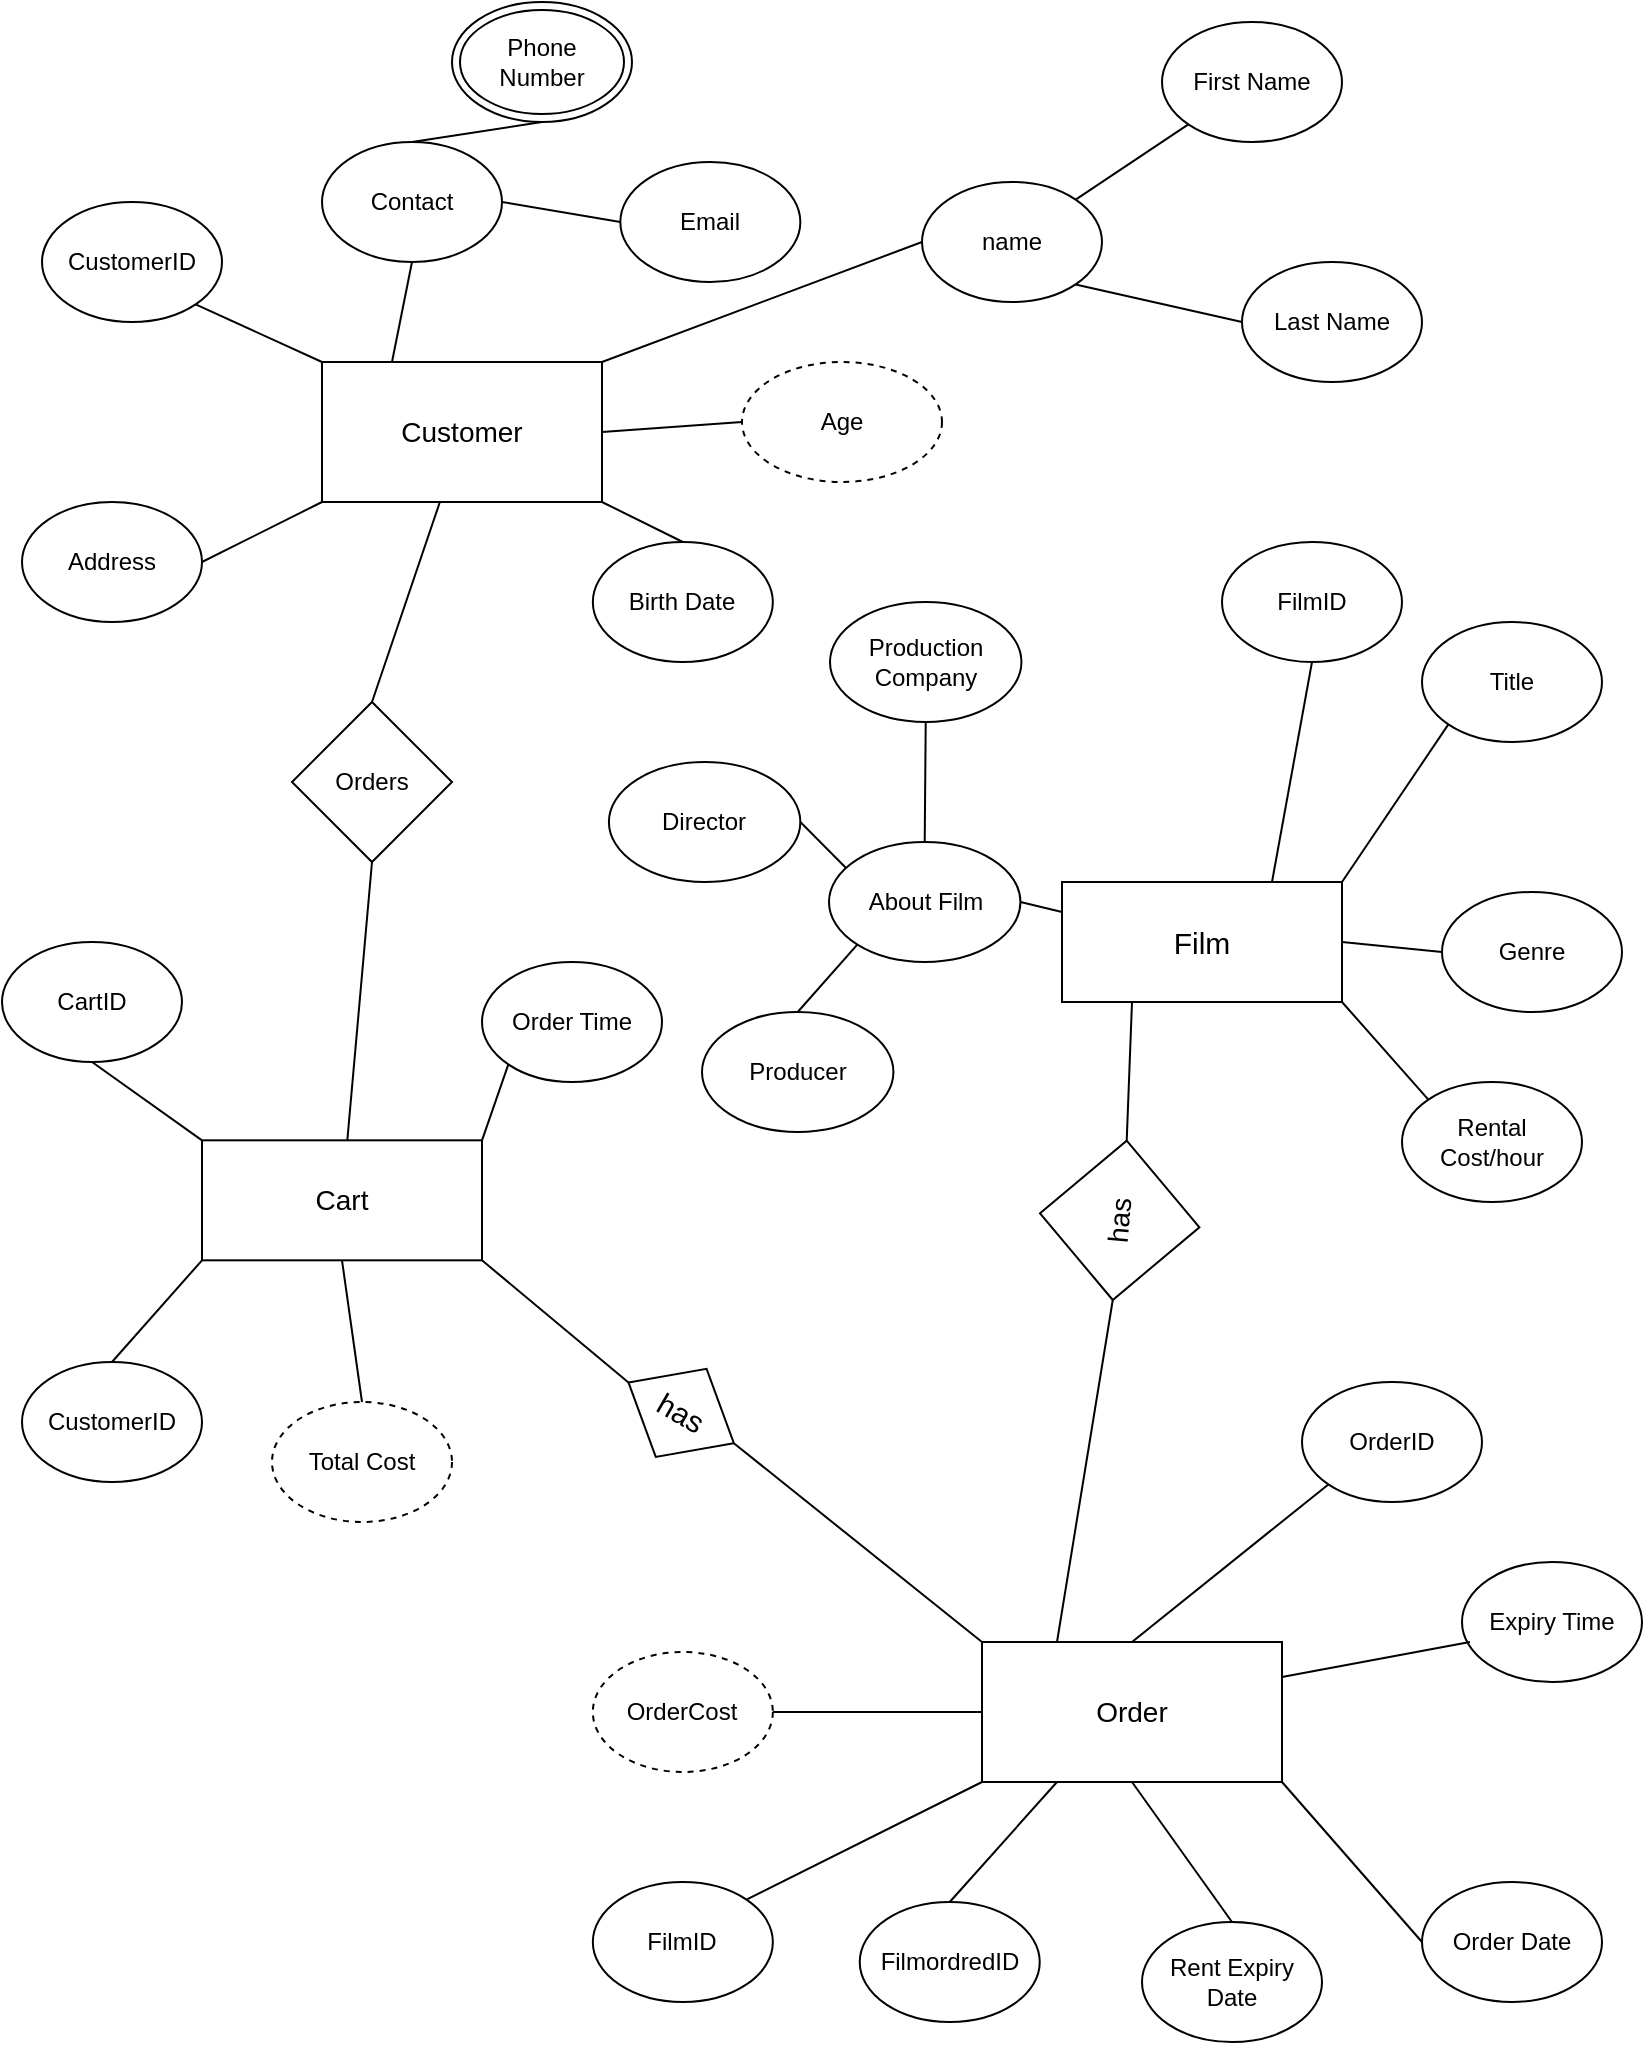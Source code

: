 <mxfile version="24.3.0" type="github">
  <diagram name="Page-1" id="vGDeRjqGXOJl4leBaBhJ">
    <mxGraphModel dx="1065" dy="473" grid="1" gridSize="10" guides="1" tooltips="1" connect="1" arrows="1" fold="1" page="1" pageScale="1" pageWidth="827" pageHeight="1169" math="0" shadow="0">
      <root>
        <mxCell id="0" />
        <mxCell id="1" parent="0" />
        <object label="&lt;font style=&quot;font-size: 14px;&quot;&gt;Customer&lt;/font&gt;" id="GZiK_Tk-cb5tHkqbghsa-1">
          <mxCell style="rounded=0;whiteSpace=wrap;html=1;direction=west;" parent="1" vertex="1">
            <mxGeometry x="160" y="290" width="140" height="70" as="geometry" />
          </mxCell>
        </object>
        <mxCell id="GZiK_Tk-cb5tHkqbghsa-2" value="Orders" style="rhombus;whiteSpace=wrap;html=1;" parent="1" vertex="1">
          <mxGeometry x="145" y="460" width="80" height="80" as="geometry" />
        </mxCell>
        <mxCell id="GZiK_Tk-cb5tHkqbghsa-3" value="Address" style="ellipse;whiteSpace=wrap;html=1;" parent="1" vertex="1">
          <mxGeometry x="10" y="360" width="90" height="60" as="geometry" />
        </mxCell>
        <mxCell id="GZiK_Tk-cb5tHkqbghsa-8" value="Age" style="ellipse;whiteSpace=wrap;html=1;align=center;dashed=1;" parent="1" vertex="1">
          <mxGeometry x="370" y="290" width="100" height="60" as="geometry" />
        </mxCell>
        <object label="&lt;font style=&quot;font-size: 15px;&quot;&gt;Film&lt;/font&gt;" id="gotA2SrYVA_luQLaHB4u-1">
          <mxCell style="rounded=0;whiteSpace=wrap;html=1;direction=west;" parent="1" vertex="1">
            <mxGeometry x="530" y="550" width="140" height="60" as="geometry" />
          </mxCell>
        </object>
        <object label="&lt;font style=&quot;font-size: 14px;&quot;&gt;Cart&lt;/font&gt;" id="gotA2SrYVA_luQLaHB4u-3">
          <mxCell style="rounded=0;whiteSpace=wrap;html=1;direction=west;" parent="1" vertex="1">
            <mxGeometry x="100" y="679.16" width="140" height="60" as="geometry" />
          </mxCell>
        </object>
        <mxCell id="gotA2SrYVA_luQLaHB4u-5" value="CustomerID" style="ellipse;whiteSpace=wrap;html=1;" parent="1" vertex="1">
          <mxGeometry x="20" y="210" width="90" height="60" as="geometry" />
        </mxCell>
        <mxCell id="gotA2SrYVA_luQLaHB4u-6" value="FilmID" style="ellipse;whiteSpace=wrap;html=1;" parent="1" vertex="1">
          <mxGeometry x="610" y="380" width="90" height="60" as="geometry" />
        </mxCell>
        <mxCell id="gotA2SrYVA_luQLaHB4u-7" value="name" style="ellipse;whiteSpace=wrap;html=1;" parent="1" vertex="1">
          <mxGeometry x="460" y="200" width="90" height="60" as="geometry" />
        </mxCell>
        <mxCell id="gotA2SrYVA_luQLaHB4u-9" value="Genre" style="ellipse;whiteSpace=wrap;html=1;" parent="1" vertex="1">
          <mxGeometry x="720" y="555" width="90" height="60" as="geometry" />
        </mxCell>
        <mxCell id="gotA2SrYVA_luQLaHB4u-10" value="Rental Cost/hour" style="ellipse;whiteSpace=wrap;html=1;" parent="1" vertex="1">
          <mxGeometry x="700" y="650" width="90" height="60" as="geometry" />
        </mxCell>
        <mxCell id="gotA2SrYVA_luQLaHB4u-11" value="Title" style="ellipse;whiteSpace=wrap;html=1;" parent="1" vertex="1">
          <mxGeometry x="710" y="420" width="90" height="60" as="geometry" />
        </mxCell>
        <mxCell id="gotA2SrYVA_luQLaHB4u-14" value="CustomerID" style="ellipse;whiteSpace=wrap;html=1;" parent="1" vertex="1">
          <mxGeometry x="10" y="790" width="90" height="60" as="geometry" />
        </mxCell>
        <mxCell id="gotA2SrYVA_luQLaHB4u-15" value="Total Cost" style="ellipse;whiteSpace=wrap;html=1;dashed=1;" parent="1" vertex="1">
          <mxGeometry x="135" y="810" width="90" height="60" as="geometry" />
        </mxCell>
        <mxCell id="gotA2SrYVA_luQLaHB4u-16" value="OrderID" style="ellipse;whiteSpace=wrap;html=1;" parent="1" vertex="1">
          <mxGeometry x="650" y="800" width="90" height="60" as="geometry" />
        </mxCell>
        <object label="&lt;div style=&quot;font-size: 13px;&quot;&gt;&lt;font style=&quot;font-size: 14px;&quot;&gt;Order&lt;/font&gt;&lt;/div&gt;" id="gotA2SrYVA_luQLaHB4u-17">
          <mxCell style="rounded=0;whiteSpace=wrap;html=1;direction=west;" parent="1" vertex="1">
            <mxGeometry x="490" y="930" width="150" height="70" as="geometry" />
          </mxCell>
        </object>
        <mxCell id="gotA2SrYVA_luQLaHB4u-18" value="Order Date" style="ellipse;whiteSpace=wrap;html=1;" parent="1" vertex="1">
          <mxGeometry x="710" y="1050" width="90" height="60" as="geometry" />
        </mxCell>
        <mxCell id="gotA2SrYVA_luQLaHB4u-19" value="Expiry Time" style="ellipse;whiteSpace=wrap;html=1;" parent="1" vertex="1">
          <mxGeometry x="730" y="890" width="90" height="60" as="geometry" />
        </mxCell>
        <mxCell id="gotA2SrYVA_luQLaHB4u-20" value="FilmordredID" style="ellipse;whiteSpace=wrap;html=1;" parent="1" vertex="1">
          <mxGeometry x="428.87" y="1060" width="90" height="60" as="geometry" />
        </mxCell>
        <mxCell id="gotA2SrYVA_luQLaHB4u-21" value="Birth Date" style="ellipse;whiteSpace=wrap;html=1;" parent="1" vertex="1">
          <mxGeometry x="295.42" y="380" width="90" height="60" as="geometry" />
        </mxCell>
        <mxCell id="gotA2SrYVA_luQLaHB4u-24" value="" style="endArrow=none;html=1;rounded=0;entryX=0.579;entryY=0;entryDx=0;entryDy=0;entryPerimeter=0;exitX=0.5;exitY=0;exitDx=0;exitDy=0;" parent="1" source="GZiK_Tk-cb5tHkqbghsa-2" target="GZiK_Tk-cb5tHkqbghsa-1" edge="1">
          <mxGeometry width="50" height="50" relative="1" as="geometry">
            <mxPoint x="200" y="360" as="sourcePoint" />
            <mxPoint x="295" y="310" as="targetPoint" />
            <Array as="points" />
          </mxGeometry>
        </mxCell>
        <mxCell id="gotA2SrYVA_luQLaHB4u-25" value="" style="endArrow=none;html=1;rounded=0;entryX=0.5;entryY=1;entryDx=0;entryDy=0;" parent="1" source="gotA2SrYVA_luQLaHB4u-3" target="GZiK_Tk-cb5tHkqbghsa-2" edge="1">
          <mxGeometry width="50" height="50" relative="1" as="geometry">
            <mxPoint x="105" y="490" as="sourcePoint" />
            <mxPoint x="200" y="440" as="targetPoint" />
            <Array as="points" />
          </mxGeometry>
        </mxCell>
        <mxCell id="gotA2SrYVA_luQLaHB4u-29" value="" style="endArrow=none;html=1;rounded=0;entryX=0.5;entryY=1;entryDx=0;entryDy=0;exitX=0.25;exitY=1;exitDx=0;exitDy=0;" parent="1" source="gotA2SrYVA_luQLaHB4u-1" target="gotA2SrYVA_luQLaHB4u-6" edge="1">
          <mxGeometry width="50" height="50" relative="1" as="geometry">
            <mxPoint x="587.5" y="480" as="sourcePoint" />
            <mxPoint x="682.5" y="430" as="targetPoint" />
            <Array as="points" />
          </mxGeometry>
        </mxCell>
        <mxCell id="gotA2SrYVA_luQLaHB4u-31" value="" style="endArrow=none;html=1;rounded=0;entryX=0;entryY=1;entryDx=0;entryDy=0;exitX=0;exitY=1;exitDx=0;exitDy=0;" parent="1" source="gotA2SrYVA_luQLaHB4u-1" target="gotA2SrYVA_luQLaHB4u-11" edge="1">
          <mxGeometry width="50" height="50" relative="1" as="geometry">
            <mxPoint x="605" y="480" as="sourcePoint" />
            <mxPoint x="700" y="430" as="targetPoint" />
            <Array as="points" />
          </mxGeometry>
        </mxCell>
        <mxCell id="gotA2SrYVA_luQLaHB4u-32" value="" style="endArrow=none;html=1;rounded=0;entryX=1;entryY=1;entryDx=0;entryDy=0;exitX=1;exitY=1;exitDx=0;exitDy=0;" parent="1" source="GZiK_Tk-cb5tHkqbghsa-1" target="gotA2SrYVA_luQLaHB4u-5" edge="1">
          <mxGeometry width="50" height="50" relative="1" as="geometry">
            <mxPoint y="140" as="sourcePoint" />
            <mxPoint x="95" y="90" as="targetPoint" />
            <Array as="points" />
          </mxGeometry>
        </mxCell>
        <mxCell id="gotA2SrYVA_luQLaHB4u-33" value="" style="endArrow=none;html=1;rounded=0;exitX=0;exitY=0;exitDx=0;exitDy=0;entryX=0;entryY=0;entryDx=0;entryDy=0;" parent="1" source="gotA2SrYVA_luQLaHB4u-1" target="gotA2SrYVA_luQLaHB4u-10" edge="1">
          <mxGeometry width="50" height="50" relative="1" as="geometry">
            <mxPoint x="660" y="575" as="sourcePoint" />
            <mxPoint x="710" y="590" as="targetPoint" />
            <Array as="points" />
          </mxGeometry>
        </mxCell>
        <mxCell id="gotA2SrYVA_luQLaHB4u-35" value="" style="endArrow=none;html=1;rounded=0;entryX=0;entryY=0.5;entryDx=0;entryDy=0;exitX=0;exitY=0.5;exitDx=0;exitDy=0;" parent="1" source="gotA2SrYVA_luQLaHB4u-1" target="gotA2SrYVA_luQLaHB4u-9" edge="1">
          <mxGeometry width="50" height="50" relative="1" as="geometry">
            <mxPoint x="690" y="540" as="sourcePoint" />
            <mxPoint x="762.5" y="460" as="targetPoint" />
            <Array as="points" />
          </mxGeometry>
        </mxCell>
        <mxCell id="gotA2SrYVA_luQLaHB4u-36" value="" style="endArrow=none;html=1;rounded=0;entryX=0;entryY=0.5;entryDx=0;entryDy=0;exitX=0;exitY=0.5;exitDx=0;exitDy=0;" parent="1" source="GZiK_Tk-cb5tHkqbghsa-1" target="GZiK_Tk-cb5tHkqbghsa-8" edge="1">
          <mxGeometry width="50" height="50" relative="1" as="geometry">
            <mxPoint x="415" y="160" as="sourcePoint" />
            <mxPoint x="360" y="90" as="targetPoint" />
            <Array as="points" />
          </mxGeometry>
        </mxCell>
        <mxCell id="gotA2SrYVA_luQLaHB4u-37" value="" style="endArrow=none;html=1;rounded=0;entryX=0;entryY=0;entryDx=0;entryDy=0;exitX=0.5;exitY=0;exitDx=0;exitDy=0;" parent="1" source="gotA2SrYVA_luQLaHB4u-21" target="GZiK_Tk-cb5tHkqbghsa-1" edge="1">
          <mxGeometry width="50" height="50" relative="1" as="geometry">
            <mxPoint x="425" y="210" as="sourcePoint" />
            <mxPoint x="370" y="140" as="targetPoint" />
            <Array as="points" />
          </mxGeometry>
        </mxCell>
        <mxCell id="gotA2SrYVA_luQLaHB4u-38" value="" style="endArrow=none;html=1;rounded=0;entryX=0;entryY=1;entryDx=0;entryDy=0;exitX=0.5;exitY=1;exitDx=0;exitDy=0;" parent="1" source="gotA2SrYVA_luQLaHB4u-17" target="gotA2SrYVA_luQLaHB4u-16" edge="1">
          <mxGeometry width="50" height="50" relative="1" as="geometry">
            <mxPoint x="550" y="810" as="sourcePoint" />
            <mxPoint x="-25" y="605" as="targetPoint" />
            <Array as="points" />
          </mxGeometry>
        </mxCell>
        <mxCell id="gotA2SrYVA_luQLaHB4u-39" value="" style="endArrow=none;html=1;rounded=0;entryX=1;entryY=0.5;entryDx=0;entryDy=0;exitX=1;exitY=0;exitDx=0;exitDy=0;" parent="1" source="GZiK_Tk-cb5tHkqbghsa-1" target="GZiK_Tk-cb5tHkqbghsa-3" edge="1">
          <mxGeometry width="50" height="50" relative="1" as="geometry">
            <mxPoint x="395" y="345" as="sourcePoint" />
            <mxPoint x="260" y="330" as="targetPoint" />
            <Array as="points" />
          </mxGeometry>
        </mxCell>
        <mxCell id="gotA2SrYVA_luQLaHB4u-40" value="" style="endArrow=none;html=1;rounded=0;entryX=1;entryY=0;entryDx=0;entryDy=0;exitX=0.5;exitY=0;exitDx=0;exitDy=0;" parent="1" source="gotA2SrYVA_luQLaHB4u-14" target="gotA2SrYVA_luQLaHB4u-3" edge="1">
          <mxGeometry width="50" height="50" relative="1" as="geometry">
            <mxPoint x="123" y="709" as="sourcePoint" />
            <mxPoint x="110" y="650" as="targetPoint" />
            <Array as="points" />
          </mxGeometry>
        </mxCell>
        <mxCell id="gotA2SrYVA_luQLaHB4u-42" value="" style="endArrow=none;html=1;rounded=0;entryX=0.5;entryY=0;entryDx=0;entryDy=0;exitX=0.5;exitY=0;exitDx=0;exitDy=0;" parent="1" source="gotA2SrYVA_luQLaHB4u-15" target="gotA2SrYVA_luQLaHB4u-3" edge="1">
          <mxGeometry width="50" height="50" relative="1" as="geometry">
            <mxPoint x="240" y="690" as="sourcePoint" />
            <mxPoint x="235" y="650" as="targetPoint" />
            <Array as="points" />
          </mxGeometry>
        </mxCell>
        <mxCell id="gotA2SrYVA_luQLaHB4u-43" value="" style="endArrow=none;html=1;rounded=0;entryX=0;entryY=0;entryDx=0;entryDy=0;exitX=0;exitY=0.5;exitDx=0;exitDy=0;" parent="1" source="gotA2SrYVA_luQLaHB4u-18" target="gotA2SrYVA_luQLaHB4u-17" edge="1">
          <mxGeometry width="50" height="50" relative="1" as="geometry">
            <mxPoint x="657.5" y="930" as="sourcePoint" />
            <mxPoint x="652.5" y="880" as="targetPoint" />
            <Array as="points" />
          </mxGeometry>
        </mxCell>
        <mxCell id="gotA2SrYVA_luQLaHB4u-44" value="" style="endArrow=none;html=1;rounded=0;entryX=0.75;entryY=0;entryDx=0;entryDy=0;exitX=0.5;exitY=0;exitDx=0;exitDy=0;" parent="1" source="gotA2SrYVA_luQLaHB4u-20" target="gotA2SrYVA_luQLaHB4u-17" edge="1">
          <mxGeometry width="50" height="50" relative="1" as="geometry">
            <mxPoint x="415" y="960" as="sourcePoint" />
            <mxPoint x="410" y="910" as="targetPoint" />
            <Array as="points" />
          </mxGeometry>
        </mxCell>
        <mxCell id="gotA2SrYVA_luQLaHB4u-45" value="" style="endArrow=none;html=1;rounded=0;exitX=0.044;exitY=0.667;exitDx=0;exitDy=0;exitPerimeter=0;entryX=0;entryY=0.75;entryDx=0;entryDy=0;" parent="1" source="gotA2SrYVA_luQLaHB4u-19" target="gotA2SrYVA_luQLaHB4u-17" edge="1">
          <mxGeometry width="50" height="50" relative="1" as="geometry">
            <mxPoint x="683" y="949" as="sourcePoint" />
            <mxPoint x="670" y="920" as="targetPoint" />
            <Array as="points" />
          </mxGeometry>
        </mxCell>
        <mxCell id="gotA2SrYVA_luQLaHB4u-46" value="About Film" style="ellipse;whiteSpace=wrap;html=1;" parent="1" vertex="1">
          <mxGeometry x="413.5" y="530" width="95.72" height="60" as="geometry" />
        </mxCell>
        <mxCell id="gotA2SrYVA_luQLaHB4u-47" value="" style="endArrow=none;html=1;rounded=0;exitX=1;exitY=0.5;exitDx=0;exitDy=0;entryX=1;entryY=0.75;entryDx=0;entryDy=0;" parent="1" source="gotA2SrYVA_luQLaHB4u-46" target="gotA2SrYVA_luQLaHB4u-1" edge="1">
          <mxGeometry width="50" height="50" relative="1" as="geometry">
            <mxPoint x="590" y="630" as="sourcePoint" />
            <mxPoint x="500" y="490" as="targetPoint" />
            <Array as="points" />
          </mxGeometry>
        </mxCell>
        <mxCell id="gotA2SrYVA_luQLaHB4u-48" value="" style="endArrow=none;html=1;rounded=0;entryX=0;entryY=0.5;entryDx=0;entryDy=0;exitX=0;exitY=1;exitDx=0;exitDy=0;" parent="1" source="GZiK_Tk-cb5tHkqbghsa-1" target="gotA2SrYVA_luQLaHB4u-7" edge="1">
          <mxGeometry width="50" height="50" relative="1" as="geometry">
            <mxPoint x="220" y="160" as="sourcePoint" />
            <mxPoint x="290" y="90" as="targetPoint" />
            <Array as="points" />
          </mxGeometry>
        </mxCell>
        <mxCell id="gotA2SrYVA_luQLaHB4u-49" value="First Name" style="ellipse;whiteSpace=wrap;html=1;" parent="1" vertex="1">
          <mxGeometry x="580" y="120" width="90" height="60" as="geometry" />
        </mxCell>
        <mxCell id="gotA2SrYVA_luQLaHB4u-50" value="Last Name" style="ellipse;whiteSpace=wrap;html=1;" parent="1" vertex="1">
          <mxGeometry x="620" y="240" width="90" height="60" as="geometry" />
        </mxCell>
        <mxCell id="gotA2SrYVA_luQLaHB4u-51" value="" style="endArrow=none;html=1;rounded=0;entryX=0;entryY=1;entryDx=0;entryDy=0;exitX=1;exitY=0;exitDx=0;exitDy=0;" parent="1" source="gotA2SrYVA_luQLaHB4u-7" target="gotA2SrYVA_luQLaHB4u-49" edge="1">
          <mxGeometry width="50" height="50" relative="1" as="geometry">
            <mxPoint x="207" y="59" as="sourcePoint" />
            <mxPoint x="280" y="30" as="targetPoint" />
            <Array as="points" />
          </mxGeometry>
        </mxCell>
        <mxCell id="gotA2SrYVA_luQLaHB4u-52" value="" style="endArrow=none;html=1;rounded=0;entryX=0;entryY=0.5;entryDx=0;entryDy=0;exitX=1;exitY=1;exitDx=0;exitDy=0;" parent="1" source="gotA2SrYVA_luQLaHB4u-7" target="gotA2SrYVA_luQLaHB4u-50" edge="1">
          <mxGeometry width="50" height="50" relative="1" as="geometry">
            <mxPoint x="368.5" y="114.5" as="sourcePoint" />
            <mxPoint x="441.5" y="85.5" as="targetPoint" />
            <Array as="points" />
          </mxGeometry>
        </mxCell>
        <mxCell id="gotA2SrYVA_luQLaHB4u-53" value="Order Time" style="ellipse;whiteSpace=wrap;html=1;" parent="1" vertex="1">
          <mxGeometry x="240" y="590" width="90" height="60" as="geometry" />
        </mxCell>
        <mxCell id="gotA2SrYVA_luQLaHB4u-55" value="" style="endArrow=none;html=1;rounded=0;entryX=0;entryY=1;entryDx=0;entryDy=0;exitX=0;exitY=1;exitDx=0;exitDy=0;" parent="1" source="gotA2SrYVA_luQLaHB4u-3" target="gotA2SrYVA_luQLaHB4u-53" edge="1">
          <mxGeometry width="50" height="50" relative="1" as="geometry">
            <mxPoint x="223" y="589" as="sourcePoint" />
            <mxPoint x="220" y="530" as="targetPoint" />
            <Array as="points" />
          </mxGeometry>
        </mxCell>
        <mxCell id="gotA2SrYVA_luQLaHB4u-56" value="Contact" style="ellipse;whiteSpace=wrap;html=1;" parent="1" vertex="1">
          <mxGeometry x="160" y="180" width="90" height="60" as="geometry" />
        </mxCell>
        <mxCell id="gotA2SrYVA_luQLaHB4u-57" value="" style="endArrow=none;html=1;rounded=0;entryX=0.5;entryY=1;entryDx=0;entryDy=0;exitX=0.75;exitY=1;exitDx=0;exitDy=0;" parent="1" source="GZiK_Tk-cb5tHkqbghsa-1" target="gotA2SrYVA_luQLaHB4u-56" edge="1">
          <mxGeometry width="50" height="50" relative="1" as="geometry">
            <mxPoint x="183" y="149" as="sourcePoint" />
            <mxPoint x="120" y="90" as="targetPoint" />
            <Array as="points" />
          </mxGeometry>
        </mxCell>
        <mxCell id="gotA2SrYVA_luQLaHB4u-60" value="FilmID" style="ellipse;whiteSpace=wrap;html=1;" parent="1" vertex="1">
          <mxGeometry x="295.42" y="1050" width="90" height="60" as="geometry" />
        </mxCell>
        <mxCell id="gotA2SrYVA_luQLaHB4u-62" value="" style="endArrow=none;html=1;rounded=0;exitX=1;exitY=0;exitDx=0;exitDy=0;entryX=1;entryY=0;entryDx=0;entryDy=0;" parent="1" source="gotA2SrYVA_luQLaHB4u-17" target="gotA2SrYVA_luQLaHB4u-60" edge="1">
          <mxGeometry width="50" height="50" relative="1" as="geometry">
            <mxPoint x="520" y="760" as="sourcePoint" />
            <mxPoint x="250" y="790" as="targetPoint" />
            <Array as="points" />
          </mxGeometry>
        </mxCell>
        <mxCell id="gotA2SrYVA_luQLaHB4u-64" value="Rent Expiry Date" style="ellipse;whiteSpace=wrap;html=1;" parent="1" vertex="1">
          <mxGeometry x="570" y="1070" width="90" height="60" as="geometry" />
        </mxCell>
        <mxCell id="gotA2SrYVA_luQLaHB4u-65" value="" style="endArrow=none;html=1;rounded=0;exitX=0.5;exitY=0;exitDx=0;exitDy=0;entryX=0.5;entryY=0;entryDx=0;entryDy=0;" parent="1" source="gotA2SrYVA_luQLaHB4u-64" target="gotA2SrYVA_luQLaHB4u-17" edge="1">
          <mxGeometry width="50" height="50" relative="1" as="geometry">
            <mxPoint x="620" y="970" as="sourcePoint" />
            <mxPoint x="530" y="900" as="targetPoint" />
            <Array as="points" />
          </mxGeometry>
        </mxCell>
        <mxCell id="gotA2SrYVA_luQLaHB4u-68" value="&lt;font style=&quot;font-size: 15px;&quot;&gt;has&lt;/font&gt;" style="rhombus;whiteSpace=wrap;html=1;rotation=30;" parent="1" vertex="1">
          <mxGeometry x="309.17" y="790.0" width="60.83" height="50.84" as="geometry" />
        </mxCell>
        <mxCell id="gotA2SrYVA_luQLaHB4u-70" value="" style="endArrow=none;html=1;rounded=0;exitX=1;exitY=0.5;exitDx=0;exitDy=0;entryX=1;entryY=1;entryDx=0;entryDy=0;" parent="1" source="gotA2SrYVA_luQLaHB4u-68" target="gotA2SrYVA_luQLaHB4u-17" edge="1">
          <mxGeometry width="50" height="50" relative="1" as="geometry">
            <mxPoint x="393" y="825.5" as="sourcePoint" />
            <mxPoint x="350" y="884.5" as="targetPoint" />
            <Array as="points" />
          </mxGeometry>
        </mxCell>
        <mxCell id="gotA2SrYVA_luQLaHB4u-71" value="" style="endArrow=none;html=1;rounded=0;exitX=0;exitY=0;exitDx=0;exitDy=0;entryX=0;entryY=0.5;entryDx=0;entryDy=0;" parent="1" source="gotA2SrYVA_luQLaHB4u-3" target="gotA2SrYVA_luQLaHB4u-68" edge="1">
          <mxGeometry width="50" height="50" relative="1" as="geometry">
            <mxPoint x="230" y="691" as="sourcePoint" />
            <mxPoint x="306" y="720" as="targetPoint" />
            <Array as="points" />
          </mxGeometry>
        </mxCell>
        <mxCell id="gotA2SrYVA_luQLaHB4u-72" value="OrderCost" style="ellipse;whiteSpace=wrap;html=1;dashed=1;" parent="1" vertex="1">
          <mxGeometry x="295.42" y="935" width="90" height="60" as="geometry" />
        </mxCell>
        <mxCell id="gotA2SrYVA_luQLaHB4u-73" value="" style="endArrow=none;html=1;rounded=0;entryX=1;entryY=0.5;entryDx=0;entryDy=0;exitX=1;exitY=0.5;exitDx=0;exitDy=0;" parent="1" source="gotA2SrYVA_luQLaHB4u-17" target="gotA2SrYVA_luQLaHB4u-72" edge="1">
          <mxGeometry width="50" height="50" relative="1" as="geometry">
            <mxPoint x="460" y="850" as="sourcePoint" />
            <mxPoint x="380" y="880" as="targetPoint" />
            <Array as="points" />
          </mxGeometry>
        </mxCell>
        <mxCell id="gotA2SrYVA_luQLaHB4u-74" value="" style="endArrow=none;html=1;rounded=0;exitX=0.75;exitY=1;exitDx=0;exitDy=0;entryX=0;entryY=0.5;entryDx=0;entryDy=0;" parent="1" source="gotA2SrYVA_luQLaHB4u-17" target="gotA2SrYVA_luQLaHB4u-75" edge="1">
          <mxGeometry width="50" height="50" relative="1" as="geometry">
            <mxPoint x="555" y="830" as="sourcePoint" />
            <mxPoint x="520" y="720" as="targetPoint" />
            <Array as="points" />
          </mxGeometry>
        </mxCell>
        <mxCell id="gotA2SrYVA_luQLaHB4u-75" value="&lt;font style=&quot;font-size: 14px;&quot;&gt;has&lt;br&gt;&lt;/font&gt;" style="rhombus;whiteSpace=wrap;html=1;rotation=-85;" parent="1" vertex="1">
          <mxGeometry x="518.87" y="679.16" width="80" height="80" as="geometry" />
        </mxCell>
        <mxCell id="gotA2SrYVA_luQLaHB4u-76" value="" style="endArrow=none;html=1;rounded=0;exitX=0.75;exitY=0;exitDx=0;exitDy=0;entryX=1;entryY=0.5;entryDx=0;entryDy=0;" parent="1" source="gotA2SrYVA_luQLaHB4u-1" target="gotA2SrYVA_luQLaHB4u-75" edge="1">
          <mxGeometry width="50" height="50" relative="1" as="geometry">
            <mxPoint x="518" y="830" as="sourcePoint" />
            <mxPoint x="530" y="728" as="targetPoint" />
            <Array as="points" />
          </mxGeometry>
        </mxCell>
        <mxCell id="gotA2SrYVA_luQLaHB4u-78" value="CartID" style="ellipse;whiteSpace=wrap;html=1;" parent="1" vertex="1">
          <mxGeometry y="580" width="90" height="60" as="geometry" />
        </mxCell>
        <mxCell id="gotA2SrYVA_luQLaHB4u-79" value="Phone Number" style="ellipse;whiteSpace=wrap;html=1;shape=doubleEllipse" parent="1" vertex="1">
          <mxGeometry x="225" y="110" width="90" height="60" as="geometry" />
        </mxCell>
        <mxCell id="gotA2SrYVA_luQLaHB4u-80" value="Email" style="ellipse;whiteSpace=wrap;html=1;" parent="1" vertex="1">
          <mxGeometry x="309.17" y="190" width="90" height="60" as="geometry" />
        </mxCell>
        <mxCell id="gotA2SrYVA_luQLaHB4u-82" value="" style="endArrow=none;html=1;rounded=0;entryX=0.5;entryY=1;entryDx=0;entryDy=0;exitX=0.5;exitY=0;exitDx=0;exitDy=0;" parent="1" source="gotA2SrYVA_luQLaHB4u-56" target="gotA2SrYVA_luQLaHB4u-79" edge="1">
          <mxGeometry width="50" height="50" relative="1" as="geometry">
            <mxPoint x="270" y="120" as="sourcePoint" />
            <mxPoint x="290" y="85" as="targetPoint" />
            <Array as="points" />
          </mxGeometry>
        </mxCell>
        <mxCell id="gotA2SrYVA_luQLaHB4u-83" value="" style="endArrow=none;html=1;rounded=0;entryX=0;entryY=0.5;entryDx=0;entryDy=0;exitX=1;exitY=0.5;exitDx=0;exitDy=0;" parent="1" source="gotA2SrYVA_luQLaHB4u-56" target="gotA2SrYVA_luQLaHB4u-80" edge="1">
          <mxGeometry width="50" height="50" relative="1" as="geometry">
            <mxPoint x="280" y="145" as="sourcePoint" />
            <mxPoint x="300" y="110" as="targetPoint" />
            <Array as="points" />
          </mxGeometry>
        </mxCell>
        <mxCell id="gotA2SrYVA_luQLaHB4u-85" value="" style="endArrow=none;html=1;rounded=0;entryX=0.5;entryY=1;entryDx=0;entryDy=0;exitX=1;exitY=1;exitDx=0;exitDy=0;" parent="1" source="gotA2SrYVA_luQLaHB4u-3" target="gotA2SrYVA_luQLaHB4u-78" edge="1">
          <mxGeometry width="50" height="50" relative="1" as="geometry">
            <mxPoint x="260" y="610" as="sourcePoint" />
            <mxPoint x="285" y="560" as="targetPoint" />
            <Array as="points" />
          </mxGeometry>
        </mxCell>
        <mxCell id="nbiJwwhMkWpHhclHE3hG-3" value="Producer" style="ellipse;whiteSpace=wrap;html=1;" vertex="1" parent="1">
          <mxGeometry x="350" y="615" width="95.72" height="60" as="geometry" />
        </mxCell>
        <mxCell id="nbiJwwhMkWpHhclHE3hG-5" value="Director" style="ellipse;whiteSpace=wrap;html=1;" vertex="1" parent="1">
          <mxGeometry x="303.45" y="490" width="95.72" height="60" as="geometry" />
        </mxCell>
        <mxCell id="nbiJwwhMkWpHhclHE3hG-7" value="Production Company" style="ellipse;whiteSpace=wrap;html=1;" vertex="1" parent="1">
          <mxGeometry x="414" y="410" width="95.72" height="60" as="geometry" />
        </mxCell>
        <mxCell id="nbiJwwhMkWpHhclHE3hG-9" value="" style="endArrow=none;html=1;rounded=0;exitX=0;exitY=1;exitDx=0;exitDy=0;entryX=0.5;entryY=0;entryDx=0;entryDy=0;" edge="1" parent="1" source="gotA2SrYVA_luQLaHB4u-46" target="nbiJwwhMkWpHhclHE3hG-3">
          <mxGeometry width="50" height="50" relative="1" as="geometry">
            <mxPoint x="360" y="572" as="sourcePoint" />
            <mxPoint x="405" y="597" as="targetPoint" />
            <Array as="points" />
          </mxGeometry>
        </mxCell>
        <mxCell id="nbiJwwhMkWpHhclHE3hG-10" value="" style="endArrow=none;html=1;rounded=0;exitX=1;exitY=0.5;exitDx=0;exitDy=0;entryX=0.089;entryY=0.217;entryDx=0;entryDy=0;entryPerimeter=0;" edge="1" parent="1" source="nbiJwwhMkWpHhclHE3hG-5" target="gotA2SrYVA_luQLaHB4u-46">
          <mxGeometry width="50" height="50" relative="1" as="geometry">
            <mxPoint x="412.09" y="565" as="sourcePoint" />
            <mxPoint x="457.09" y="590" as="targetPoint" />
            <Array as="points" />
          </mxGeometry>
        </mxCell>
        <mxCell id="nbiJwwhMkWpHhclHE3hG-12" value="" style="endArrow=none;html=1;rounded=0;exitX=0.5;exitY=1;exitDx=0;exitDy=0;entryX=0.5;entryY=0;entryDx=0;entryDy=0;" edge="1" parent="1" source="nbiJwwhMkWpHhclHE3hG-7" target="gotA2SrYVA_luQLaHB4u-46">
          <mxGeometry width="50" height="50" relative="1" as="geometry">
            <mxPoint x="487" y="530" as="sourcePoint" />
            <mxPoint x="438" y="609" as="targetPoint" />
            <Array as="points" />
          </mxGeometry>
        </mxCell>
      </root>
    </mxGraphModel>
  </diagram>
</mxfile>
